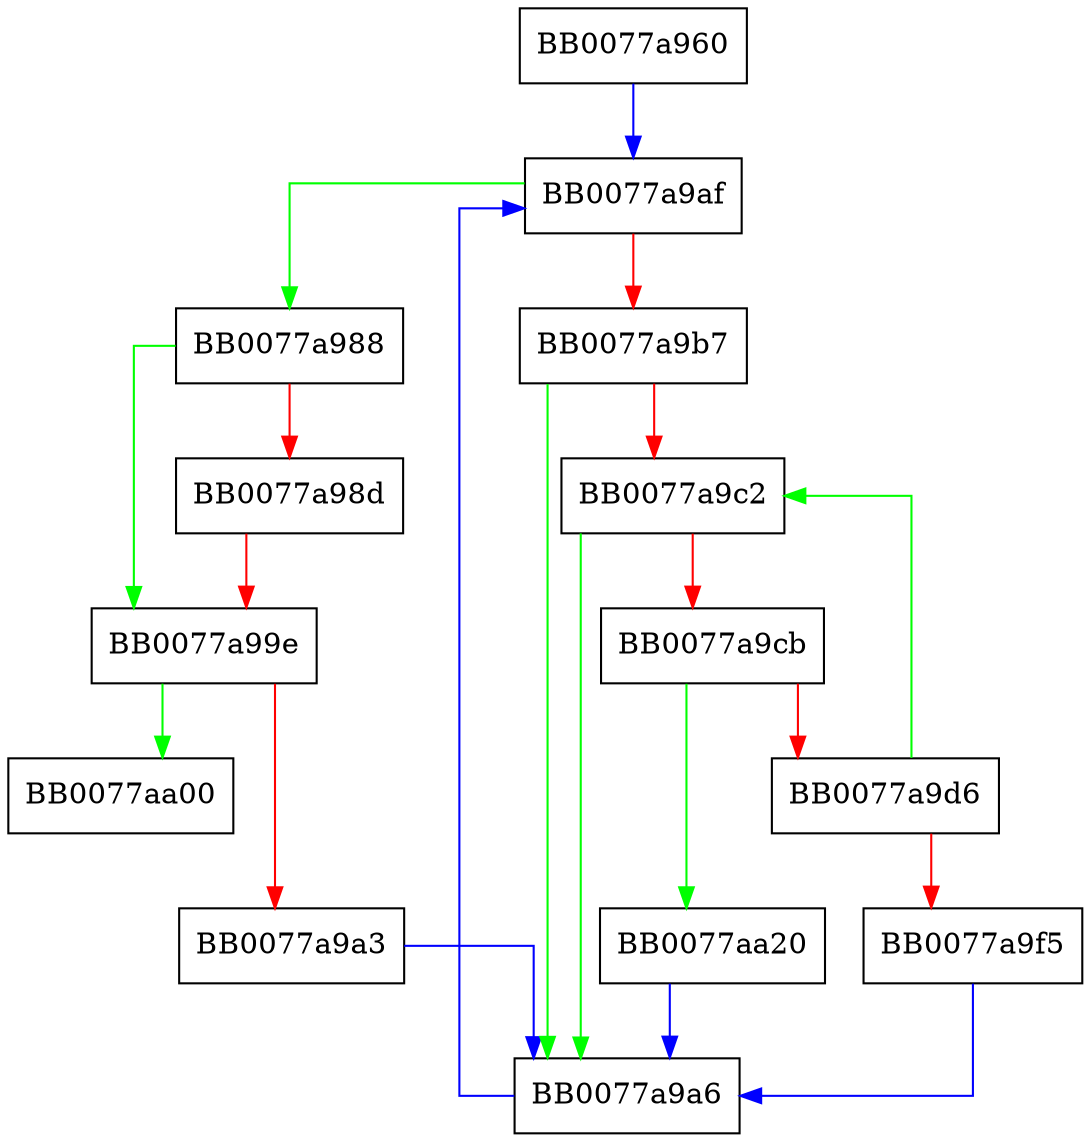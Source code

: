 digraph ossl_sa_free_leaves {
  node [shape="box"];
  graph [splines=ortho];
  BB0077a960 -> BB0077a9af [color="blue"];
  BB0077a988 -> BB0077a99e [color="green"];
  BB0077a988 -> BB0077a98d [color="red"];
  BB0077a98d -> BB0077a99e [color="red"];
  BB0077a99e -> BB0077aa00 [color="green"];
  BB0077a99e -> BB0077a9a3 [color="red"];
  BB0077a9a3 -> BB0077a9a6 [color="blue"];
  BB0077a9a6 -> BB0077a9af [color="blue"];
  BB0077a9af -> BB0077a988 [color="green"];
  BB0077a9af -> BB0077a9b7 [color="red"];
  BB0077a9b7 -> BB0077a9a6 [color="green"];
  BB0077a9b7 -> BB0077a9c2 [color="red"];
  BB0077a9c2 -> BB0077a9a6 [color="green"];
  BB0077a9c2 -> BB0077a9cb [color="red"];
  BB0077a9cb -> BB0077aa20 [color="green"];
  BB0077a9cb -> BB0077a9d6 [color="red"];
  BB0077a9d6 -> BB0077a9c2 [color="green"];
  BB0077a9d6 -> BB0077a9f5 [color="red"];
  BB0077a9f5 -> BB0077a9a6 [color="blue"];
  BB0077aa20 -> BB0077a9a6 [color="blue"];
}